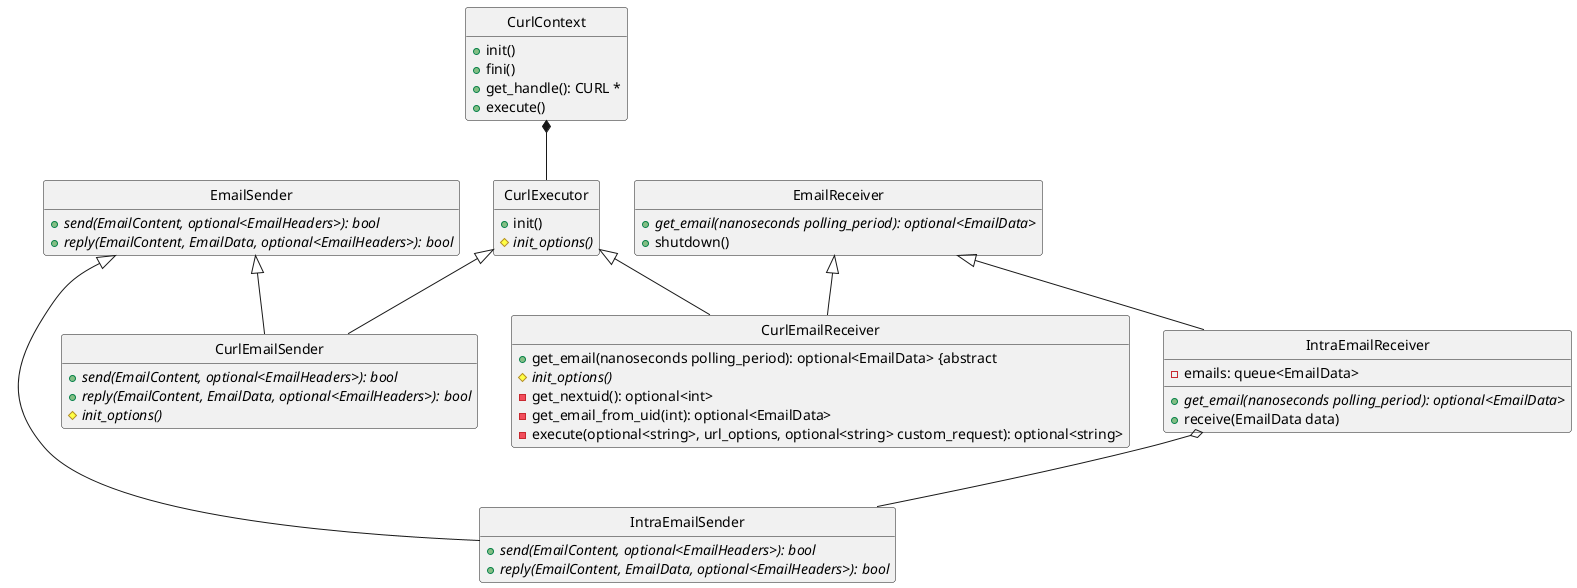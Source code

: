 @startuml

hide empty attributes
hide empty methods
hide circle


class CurlContext {
   +init()
   +fini()
   +get_handle(): CURL *
   +execute()
}

class CurlExecutor {
   +init()
   #init_options() {abstract}
}
CurlContext *-- CurlExecutor


class EmailSender {
   +send(EmailContent, optional<EmailHeaders>): bool {abstract}
   +reply(EmailContent, EmailData, optional<EmailHeaders>): bool {abstract}
}

class CurlEmailSender {
   +send(EmailContent, optional<EmailHeaders>): bool {abstract}
   +reply(EmailContent, EmailData, optional<EmailHeaders>): bool {abstract}
   #init_options() {abstract}
}
EmailSender <|-- CurlEmailSender
CurlExecutor <|-- CurlEmailSender


class EmailReceiver {
   +get_email(nanoseconds polling_period): optional<EmailData> {abstract}
   +shutdown()
}
class CurlEmailReceiver {
   +get_email(nanoseconds polling_period): optional<EmailData> {abstract
   #init_options() {abstract}
   -get_nextuid(): optional<int>
   -get_email_from_uid(int): optional<EmailData>
   -execute(optional<string>, url_options, optional<string> custom_request): optional<string>
}
EmailReceiver <|-- CurlEmailReceiver
CurlExecutor <|-- CurlEmailReceiver


class IntraEmailReceiver {
   -emails: queue<EmailData>
   +get_email(nanoseconds polling_period): optional<EmailData> {abstract}
   +receive(EmailData data)
}
EmailReceiver <|-- IntraEmailReceiver

class IntraEmailSender {
   +send(EmailContent, optional<EmailHeaders>): bool {abstract}
   +reply(EmailContent, EmailData, optional<EmailHeaders>): bool {abstract}
}
EmailSender <|-- IntraEmailSender
IntraEmailReceiver o-- IntraEmailSender

EmailSender -right[hidden]- EmailReceiver

@enduml
